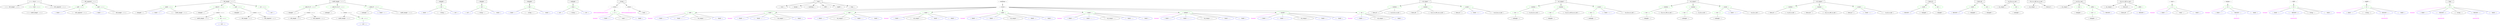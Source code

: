 digraph gra_macrostate {
node_1 [ label=<<table border='0'><tr><td><font point-size='8' color='#555555'>t_0_left_most</font></td><td>struct</td><td><font point-size='8' color='#555555'>t_0_right_most</font></td></tr></table>>, color="black", shape="box", penwidth=3, style="dotted" ];
node_2 [ label=<<table border='0'><tr><td><font point-size='8' color='#555555'>t_0_left_most</font></td><td>left_dangle</td><td><font point-size='8' color='#555555'>t_0_right_most</font></td></tr></table>>, color="black" ];
node_1 -> node_2;
node_3 [ label=<<table border='0'><tr><td><font point-size='8' color='#555555'>t_0_left_most</font></td><td>trafo</td><td><font point-size='8' color='#555555'>t_0_right_most</font></td></tr></table>>, color="green" ];
node_4 [ label=<<table border='0'><tr><td><font point-size='8' color='#555555'>t_0_left_most</font></td><td>noleft_dangle</td><td><font point-size='8' color='#555555'>t_0_right_most</font></td></tr></table>>, color="black" ];
node_3 -> node_4 [ arrowhead=none ];
node_1 -> node_3;
node_5 [ label=<<table border='0'><tr><td><font point-size='8' color='#555555'>t_0_left_most</font></td><td>left_unpaired</td><td><font point-size='8' color='#555555'>t_0_right_most</font></td></tr></table>>, color="black" ];
node_1 -> node_5;
node_6 [ label=<<table border='0'><tr><td><font point-size='8' color='#555555'>t_0_i</font></td><td>left_unpaired</td><td><font point-size='8' color='#555555'>t_0_right_most</font></td></tr></table>>, color="black", shape="box" ];
node_7 [ label=<<table border='0'><tr><td><font point-size='8' color='#555555'>t_0_i</font></td><td>sadd</td><td><font point-size='8' color='#555555'>t_0_right_most</font></td></tr></table>>, color="green" ];
node_8 [ label=<<table border='0'><tr><td><font point-size='8' color='#555555'>t_0_i</font></td><td>BASE</td><td><font point-size='8' color='#555555'>(t_0_i + 1)</font></td></tr></table>>, color="blue" ];
node_7 -> node_8 [ arrowhead=none ];
node_9 [ label=<<table border='0'><tr><td><font point-size='8' color='#555555'>(t_0_i + 1)</font></td><td>left_unpaired</td><td><font point-size='8' color='#555555'>t_0_right_most</font></td></tr></table>>, color="black" ];
node_7 -> node_9 [ arrowhead=none ];
node_6 -> node_7;
node_10 [ label=<<table border='0'><tr><td><font point-size='8' color='#555555'>t_0_i</font></td><td>sadd</td><td><font point-size='8' color='#555555'>t_0_right_most</font></td></tr></table>>, color="green" ];
node_11 [ label=<<table border='0'><tr><td><font point-size='8' color='#555555'>t_0_i</font></td><td>BASE</td><td><font point-size='8' color='#555555'>(t_0_i + 1)</font></td></tr></table>>, color="blue" ];
node_10 -> node_11 [ arrowhead=none ];
node_12 [ label=<<table border='0'><tr><td><font point-size='8' color='#555555'>(t_0_i + 1)</font></td><td>left_dangle</td><td><font point-size='8' color='#555555'>t_0_right_most</font></td></tr></table>>, color="black" ];
node_10 -> node_12 [ arrowhead=none ];
node_6 -> node_10;
node_13 [ label=<<table border='0'><tr><td><font point-size='8' color='#555555'>t_0_i</font></td><td>left_dangle</td><td><font point-size='8' color='#555555'>t_0_right_most</font></td></tr></table>>, color="black", shape="box" ];
node_14 [ label=<<table border='0'><tr><td><font point-size='8' color='#555555'>t_0_i</font></td><td>ambd</td><td><font point-size='8' color='#555555'>t_0_right_most</font></td></tr></table>>, color="green" ];
node_15 [ label=<<table border='0'><tr><td><font point-size='8' color='#555555'>t_0_i</font></td><td>edanglel</td><td><font point-size='8' color='#555555'>t_0_k_0</font></td></tr></table>>, color="black" ];
node_14 -> node_15 [ arrowhead=none ];
node_16 [ label=<<table border='0'><tr><td><font point-size='8' color='#555555'>t_0_k_0</font></td><td>BASE</td><td><font point-size='8' color='#555555'>(t_0_k_0 + 1)</font></td></tr></table>>, color="blue" ];
node_14 -> node_16 [ arrowhead=none ];
node_17 [ label=<<table border='0'><tr><td><font point-size='8' color='#555555'>(t_0_k_0 + 1)</font></td><td>noleft_dangle</td><td><font point-size='8' color='#555555'>t_0_right_most</font></td></tr></table>>, color="black" ];
node_14 -> node_17 [ arrowhead=none ];
node_13 -> node_14;
node_18 [ label=<<table border='0'><tr><td><font point-size='8' color='#555555'>t_0_i</font></td><td>cadd_Pr</td><td><font point-size='8' color='#555555'>t_0_right_most</font></td></tr></table>>, color="green" ];
node_19 [ label=<<table border='0'><tr><td><font point-size='8' color='#555555'>t_0_i</font></td><td>edanglel</td><td><font point-size='8' color='#555555'>t_0_k_1</font></td></tr></table>>, color="black" ];
node_18 -> node_19 [ arrowhead=none ];
node_20 [ label=<<table border='0'><tr><td><font point-size='8' color='#555555'>t_0_k_1</font></td><td>a block</td><td><font point-size='8' color='#555555'>t_0_right_most</font></td></tr></table>>, color="gray" ];
node_21 [ label=<<table border='0'><tr><td><font point-size='8' color='#555555'>t_0_k_1</font></td><td>noleft_dangle</td><td><font point-size='8' color='#555555'>t_0_right_most</font></td></tr></table>>, color="black" ];
node_20 -> node_21 [ ];
node_22 [ label=<<table border='0'><tr><td><font point-size='8' color='#555555'>t_0_k_1</font></td><td>nil</td><td><font point-size='8' color='#555555'>t_0_right_most</font></td></tr></table>>, color="green" ];
node_23 [ label=<<table border='0'><tr><td><font point-size='8' color='#555555'>t_0_k_1</font></td><td>LOC</td><td><font point-size='8' color='#555555'>t_0_k_1</font></td></tr></table>>, color="blue" ];
node_22 -> node_23 [ arrowhead=none ];
node_20 -> node_22 [ ];
node_18 -> node_20 [ arrowhead=none ];
node_13 -> node_18;
node_24 [ label=<<table border='0'><tr><td><font point-size='8' color='#555555'>t_0_i</font></td><td>cadd</td><td><font point-size='8' color='#555555'>t_0_right_most</font></td></tr></table>>, color="green" ];
node_25 [ label=<<table border='0'><tr><td><font point-size='8' color='#555555'>t_0_i</font></td><td>edanglelr</td><td><font point-size='8' color='#555555'>t_0_k_2</font></td></tr></table>>, color="black" ];
node_24 -> node_25 [ arrowhead=none ];
node_26 [ label=<<table border='0'><tr><td><font point-size='8' color='#555555'>t_0_k_2</font></td><td>a block</td><td><font point-size='8' color='#555555'>t_0_right_most</font></td></tr></table>>, color="gray" ];
node_27 [ label=<<table border='0'><tr><td><font point-size='8' color='#555555'>t_0_k_2</font></td><td>left_dangle</td><td><font point-size='8' color='#555555'>t_0_right_most</font></td></tr></table>>, color="black" ];
node_26 -> node_27 [ ];
node_28 [ label=<<table border='0'><tr><td><font point-size='8' color='#555555'>t_0_k_2</font></td><td>left_unpaired</td><td><font point-size='8' color='#555555'>t_0_right_most</font></td></tr></table>>, color="black" ];
node_26 -> node_28 [ ];
node_24 -> node_26 [ arrowhead=none ];
node_13 -> node_24;
node_29 [ label=<<table border='0'><tr><td><font point-size='8' color='#555555'>t_0_i</font></td><td>nil</td><td><font point-size='8' color='#555555'>t_0_right_most</font></td></tr></table>>, color="green" ];
node_30 [ label=<<table border='0'><tr><td><font point-size='8' color='#555555'>t_0_i</font></td><td>LOC</td><td><font point-size='8' color='#555555'>t_0_i</font></td></tr></table>>, color="blue" ];
node_29 -> node_30 [ arrowhead=none ];
node_13 -> node_29;
node_31 [ label=<<table border='0'><tr><td><font point-size='8' color='#555555'>t_0_i</font></td><td>noleft_dangle</td><td><font point-size='8' color='#555555'>t_0_right_most</font></td></tr></table>>, color="black", shape="box" ];
node_32 [ label=<<table border='0'><tr><td><font point-size='8' color='#555555'>t_0_i</font></td><td>cadd_Pr_Pr</td><td><font point-size='8' color='#555555'>t_0_right_most</font></td></tr></table>>, color="green" ];
node_33 [ label=<<table border='0'><tr><td><font point-size='8' color='#555555'>t_0_i</font></td><td>edangler</td><td><font point-size='8' color='#555555'>t_0_k_0</font></td></tr></table>>, color="black" ];
node_32 -> node_33 [ arrowhead=none ];
node_34 [ label=<<table border='0'><tr><td><font point-size='8' color='#555555'>t_0_k_0</font></td><td>a block</td><td><font point-size='8' color='#555555'>t_0_right_most</font></td></tr></table>>, color="gray" ];
node_35 [ label=<<table border='0'><tr><td><font point-size='8' color='#555555'>t_0_k_0</font></td><td>left_dangle</td><td><font point-size='8' color='#555555'>t_0_right_most</font></td></tr></table>>, color="black" ];
node_34 -> node_35 [ ];
node_36 [ label=<<table border='0'><tr><td><font point-size='8' color='#555555'>t_0_k_0</font></td><td>left_unpaired</td><td><font point-size='8' color='#555555'>t_0_right_most</font></td></tr></table>>, color="black" ];
node_34 -> node_36 [ ];
node_32 -> node_34 [ arrowhead=none ];
node_31 -> node_32;
node_37 [ label=<<table border='0'><tr><td><font point-size='8' color='#555555'>t_0_i</font></td><td>cadd_Pr_Pr_Pr</td><td><font point-size='8' color='#555555'>t_0_right_most</font></td></tr></table>>, color="green" ];
node_38 [ label=<<table border='0'><tr><td><font point-size='8' color='#555555'>t_0_i</font></td><td>nodangle</td><td><font point-size='8' color='#555555'>t_0_k_1</font></td></tr></table>>, color="black" ];
node_37 -> node_38 [ arrowhead=none ];
node_39 [ label=<<table border='0'><tr><td><font point-size='8' color='#555555'>t_0_k_1</font></td><td>a block</td><td><font point-size='8' color='#555555'>t_0_right_most</font></td></tr></table>>, color="gray" ];
node_40 [ label=<<table border='0'><tr><td><font point-size='8' color='#555555'>t_0_k_1</font></td><td>noleft_dangle</td><td><font point-size='8' color='#555555'>t_0_right_most</font></td></tr></table>>, color="black" ];
node_39 -> node_40 [ ];
node_41 [ label=<<table border='0'><tr><td><font point-size='8' color='#555555'>t_0_k_1</font></td><td>nil</td><td><font point-size='8' color='#555555'>t_0_right_most</font></td></tr></table>>, color="green" ];
node_42 [ label=<<table border='0'><tr><td><font point-size='8' color='#555555'>t_0_k_1</font></td><td>LOC</td><td><font point-size='8' color='#555555'>t_0_k_1</font></td></tr></table>>, color="blue" ];
node_41 -> node_42 [ arrowhead=none ];
node_39 -> node_41 [ ];
node_37 -> node_39 [ arrowhead=none ];
node_31 -> node_37;
node_43 [ label=<<table border='0'><tr><td><font point-size='8' color='#555555'>t_0_i</font></td><td>ambd_Pr</td><td><font point-size='8' color='#555555'>t_0_right_most</font></td></tr></table>>, color="green" ];
node_44 [ label=<<table border='0'><tr><td><font point-size='8' color='#555555'>t_0_i</font></td><td>nodangle</td><td><font point-size='8' color='#555555'>t_0_k_2</font></td></tr></table>>, color="black" ];
node_43 -> node_44 [ arrowhead=none ];
node_45 [ label=<<table border='0'><tr><td><font point-size='8' color='#555555'>t_0_k_2</font></td><td>BASE</td><td><font point-size='8' color='#555555'>(t_0_k_2 + 1)</font></td></tr></table>>, color="blue" ];
node_43 -> node_45 [ arrowhead=none ];
node_46 [ label=<<table border='0'><tr><td><font point-size='8' color='#555555'>(t_0_k_2 + 1)</font></td><td>noleft_dangle</td><td><font point-size='8' color='#555555'>t_0_right_most</font></td></tr></table>>, color="black" ];
node_43 -> node_46 [ arrowhead=none ];
node_31 -> node_43;
node_47 [ label=<<table border='0'><tr><td><font point-size='8' color='#555555'>t_0_i</font></td><td>edanglel</td><td><font point-size='8' color='#555555'>t_0_j</font></td></tr></table>>, color="black", shape="box" ];
node_48 [ label=<<table border='0'><tr><td><font point-size='8' color='#555555'>t_0_i</font></td><td>edl</td><td><font point-size='8' color='#555555'>t_0_j</font></td></tr></table>>, color="green" ];
node_49 [ label=<<table border='0'><tr><td><font point-size='8' color='#555555'>t_0_i</font></td><td>BASE</td><td><font point-size='8' color='#555555'>(t_0_i + 1)</font></td></tr></table>>, color="blue" ];
node_48 -> node_49 [ arrowhead=none ];
node_50 [ label=<<table border='0'><tr><td><font point-size='8' color='#555555'>(t_0_i + 1)</font></td><td>strong</td><td><font point-size='8' color='#555555'>t_0_j</font></td></tr></table>>, color="black" ];
node_48 -> node_50 [ arrowhead=none ];
node_51 [ label=<<table border='0'><tr><td><font point-size='8' color='#555555'>t_0_j</font></td><td>LOC</td><td><font point-size='8' color='#555555'>t_0_j</font></td></tr></table>>, color="blue" ];
node_48 -> node_51 [ arrowhead=none ];
node_47 -> node_48;
node_52 [ label=<<table border='0'><tr><td><font point-size='8' color='#555555'>t_0_i</font></td><td>edangler</td><td><font point-size='8' color='#555555'>t_0_j</font></td></tr></table>>, color="black", shape="box" ];
node_53 [ label=<<table border='0'><tr><td><font point-size='8' color='#555555'>t_0_i</font></td><td>edr</td><td><font point-size='8' color='#555555'>t_0_j</font></td></tr></table>>, color="green" ];
node_54 [ label=<<table border='0'><tr><td><font point-size='8' color='#555555'>t_0_i</font></td><td>LOC</td><td><font point-size='8' color='#555555'>t_0_i</font></td></tr></table>>, color="blue" ];
node_53 -> node_54 [ arrowhead=none ];
node_55 [ label=<<table border='0'><tr><td><font point-size='8' color='#555555'>t_0_i</font></td><td>strong</td><td><font point-size='8' color='#555555'>(t_0_j - 1)</font></td></tr></table>>, color="black" ];
node_53 -> node_55 [ arrowhead=none ];
node_56 [ label=<<table border='0'><tr><td><font point-size='8' color='#555555'>(t_0_j - 1)</font></td><td>BASE</td><td><font point-size='8' color='#555555'>t_0_j</font></td></tr></table>>, color="blue" ];
node_53 -> node_56 [ arrowhead=none ];
node_52 -> node_53;
node_57 [ label=<<table border='0'><tr><td><font point-size='8' color='#555555'>t_0_i</font></td><td>edanglelr</td><td><font point-size='8' color='#555555'>t_0_j</font></td></tr></table>>, color="black", shape="box" ];
node_58 [ label=<<table border='0'><tr><td><font point-size='8' color='#555555'>t_0_i</font></td><td>edlr</td><td><font point-size='8' color='#555555'>t_0_j</font></td></tr></table>>, color="green" ];
node_59 [ label=<<table border='0'><tr><td><font point-size='8' color='#555555'>t_0_i</font></td><td>BASE</td><td><font point-size='8' color='#555555'>(t_0_i + 1)</font></td></tr></table>>, color="blue" ];
node_58 -> node_59 [ arrowhead=none ];
node_60 [ label=<<table border='0'><tr><td><font point-size='8' color='#555555'>(t_0_i + 1)</font></td><td>strong</td><td><font point-size='8' color='#555555'>(t_0_j - 1)</font></td></tr></table>>, color="black" ];
node_58 -> node_60 [ arrowhead=none ];
node_61 [ label=<<table border='0'><tr><td><font point-size='8' color='#555555'>(t_0_j - 1)</font></td><td>BASE</td><td><font point-size='8' color='#555555'>t_0_j</font></td></tr></table>>, color="blue" ];
node_58 -> node_61 [ arrowhead=none ];
node_57 -> node_58;
node_62 [ label=<<table border='0'><tr><td><font point-size='8' color='#555555'>t_0_i</font></td><td>nodangle</td><td><font point-size='8' color='#555555'>t_0_j</font></td></tr></table>>, color="black", shape="box" ];
node_63 [ label=<<table border='0'><tr><td><font point-size='8' color='#555555'>t_0_i</font></td><td>drem</td><td><font point-size='8' color='#555555'>t_0_j</font></td></tr></table>>, color="green" ];
node_64 [ label=<<table border='0'><tr><td><font point-size='8' color='#555555'>t_0_i</font></td><td>LOC</td><td><font point-size='8' color='#555555'>t_0_i</font></td></tr></table>>, color="blue" ];
node_63 -> node_64 [ arrowhead=none ];
node_65 [ label=<<table border='0'><tr><td><font point-size='8' color='#555555'>t_0_i</font></td><td>strong</td><td><font point-size='8' color='#555555'>t_0_j</font></td></tr></table>>, color="black" ];
node_63 -> node_65 [ arrowhead=none ];
node_66 [ label=<<table border='0'><tr><td><font point-size='8' color='#555555'>t_0_j</font></td><td>LOC</td><td><font point-size='8' color='#555555'>t_0_j</font></td></tr></table>>, color="blue" ];
node_63 -> node_66 [ arrowhead=none ];
node_62 -> node_63;
node_67 [ label=<<table border='0'><tr><td><font point-size='8' color='#555555'>t_0_i</font></td><td>strong</td><td><font point-size='8' color='#555555'>t_0_j</font></td></tr></table>>, color="black", shape="box" ];
node_68 [ label=<<table border='0'><tr><td><font point-size='8' color='#555555'>t_0_i</font></td><td>a block</td><td><font point-size='8' color='#555555'>t_0_j</font></td></tr></table>>, color="gray" ];
node_69 [ label="allowLonelyBasepairs(false)" , fontcolor="magenta" , shape=none ];
node_68 -> node_69 [ arrowhead=none, color="magenta" ];
node_70 [ label=<<table border='0'><tr><td><font point-size='8' color='#555555'>t_0_i</font></td><td>sr</td><td><font point-size='8' color='#555555'>t_0_j</font></td></tr></table>>, color="green" ];
node_71 [ label="basepair" , fontcolor="magenta" , shape=none ];
node_70 -> node_71 [ arrowhead=none, color="magenta" ];
node_72 [ label=<<table border='0'><tr><td><font point-size='8' color='#555555'>t_0_i</font></td><td>BASE</td><td><font point-size='8' color='#555555'>(t_0_i + 1)</font></td></tr></table>>, color="blue" ];
node_70 -> node_72 [ arrowhead=none ];
node_73 [ label=<<table border='0'><tr><td><font point-size='8' color='#555555'>(t_0_i + 1)</font></td><td>weak</td><td><font point-size='8' color='#555555'>(t_0_j - 1)</font></td></tr></table>>, color="black" ];
node_70 -> node_73 [ arrowhead=none ];
node_74 [ label=<<table border='0'><tr><td><font point-size='8' color='#555555'>(t_0_j - 1)</font></td><td>BASE</td><td><font point-size='8' color='#555555'>t_0_j</font></td></tr></table>>, color="blue" ];
node_70 -> node_74 [ arrowhead=none ];
node_68 -> node_70 [ ];
node_67 -> node_68;
node_75 [ label=<<table border='0'><tr><td><font point-size='8' color='#555555'>t_0_i</font></td><td>a block</td><td><font point-size='8' color='#555555'>t_0_j</font></td></tr></table>>, color="gray" ];
node_76 [ label="allowLonelyBasepairs(true)" , fontcolor="magenta" , shape=none ];
node_75 -> node_76 [ arrowhead=none, color="magenta" ];
node_77 [ label=<<table border='0'><tr><td><font point-size='8' color='#555555'>t_0_i</font></td><td>weak</td><td><font point-size='8' color='#555555'>t_0_j</font></td></tr></table>>, color="black" ];
node_75 -> node_77 [ ];
node_67 -> node_75;
node_78 [ label=<<table border='0'><tr><td><font point-size='8' color='#555555'>t_0_i</font></td><td>weak</td><td><font point-size='8' color='#555555'>t_0_j</font></td></tr></table>>, color="black", shape="box" ];
node_79 [ label=<<table border='0'><tr><td><font point-size='8' color='#555555'>t_0_i</font></td><td>stack</td><td><font point-size='8' color='#555555'>t_0_j</font></td></tr></table>>, color="black" ];
node_78 -> node_79;
node_80 [ label=<<table border='0'><tr><td><font point-size='8' color='#555555'>t_0_i</font></td><td>hairpin</td><td><font point-size='8' color='#555555'>t_0_j</font></td></tr></table>>, color="black" ];
node_78 -> node_80;
node_81 [ label=<<table border='0'><tr><td><font point-size='8' color='#555555'>t_0_i</font></td><td>multiloop</td><td><font point-size='8' color='#555555'>t_0_j</font></td></tr></table>>, color="black" ];
node_78 -> node_81;
node_82 [ label=<<table border='0'><tr><td><font point-size='8' color='#555555'>t_0_i</font></td><td>leftB</td><td><font point-size='8' color='#555555'>t_0_j</font></td></tr></table>>, color="black" ];
node_78 -> node_82;
node_83 [ label=<<table border='0'><tr><td><font point-size='8' color='#555555'>t_0_i</font></td><td>rightB</td><td><font point-size='8' color='#555555'>t_0_j</font></td></tr></table>>, color="black" ];
node_78 -> node_83;
node_84 [ label=<<table border='0'><tr><td><font point-size='8' color='#555555'>t_0_i</font></td><td>iloop</td><td><font point-size='8' color='#555555'>t_0_j</font></td></tr></table>>, color="black" ];
node_78 -> node_84;
node_85 [ label=<<table border='0'><tr><td><font point-size='8' color='#555555'>t_0_i</font></td><td>multiloop</td><td><font point-size='8' color='#555555'>t_0_j</font></td></tr></table>>, color="black", shape="box", style="dotted" ];
node_86 [ label=<<table border='0'><tr><td><font point-size='8' color='#555555'>t_0_i</font></td><td>a block</td><td><font point-size='8' color='#555555'>t_0_j</font></td></tr></table>>, color="gray" ];
node_87 [ label=<<table border='0'><tr><td><font point-size='8' color='#555555'>t_0_i</font></td><td>mldl</td><td><font point-size='8' color='#555555'>t_0_j</font></td></tr></table>>, color="green" ];
node_88 [ label="basepair" , fontcolor="magenta" , shape=none ];
node_87 -> node_88 [ arrowhead=none, color="magenta" ];
node_89 [ label=<<table border='0'><tr><td><font point-size='8' color='#555555'>t_0_i</font></td><td>BASE</td><td><font point-size='8' color='#555555'>(t_0_i + 1)</font></td></tr></table>>, color="blue" ];
node_87 -> node_89 [ arrowhead=none ];
node_90 [ label=<<table border='0'><tr><td><font point-size='8' color='#555555'>(t_0_i + 1)</font></td><td>BASE</td><td><font point-size='8' color='#555555'>((t_0_i + 1) + 1)</font></td></tr></table>>, color="blue" ];
node_87 -> node_90 [ arrowhead=none ];
node_91 [ label=<<table border='0'><tr><td><font point-size='8' color='#555555'>(t_0_i + 2)</font></td><td>ml_comps1</td><td><font point-size='8' color='#555555'>(t_0_j - 1)</font></td></tr></table>>, color="black" ];
node_87 -> node_91 [ arrowhead=none ];
node_92 [ label=<<table border='0'><tr><td><font point-size='8' color='#555555'>(t_0_j - 1)</font></td><td>BASE</td><td><font point-size='8' color='#555555'>t_0_j</font></td></tr></table>>, color="blue" ];
node_87 -> node_92 [ arrowhead=none ];
node_86 -> node_87 [ ];
node_93 [ label=<<table border='0'><tr><td><font point-size='8' color='#555555'>t_0_i</font></td><td>mladl</td><td><font point-size='8' color='#555555'>t_0_j</font></td></tr></table>>, color="green" ];
node_94 [ label="basepair" , fontcolor="magenta" , shape=none ];
node_93 -> node_94 [ arrowhead=none, color="magenta" ];
node_95 [ label=<<table border='0'><tr><td><font point-size='8' color='#555555'>t_0_i</font></td><td>BASE</td><td><font point-size='8' color='#555555'>(t_0_i + 1)</font></td></tr></table>>, color="blue" ];
node_93 -> node_95 [ arrowhead=none ];
node_96 [ label=<<table border='0'><tr><td><font point-size='8' color='#555555'>(t_0_i + 1)</font></td><td>BASE</td><td><font point-size='8' color='#555555'>((t_0_i + 1) + 1)</font></td></tr></table>>, color="blue" ];
node_93 -> node_96 [ arrowhead=none ];
node_97 [ label=<<table border='0'><tr><td><font point-size='8' color='#555555'>(t_0_i + 2)</font></td><td>ml_comps2</td><td><font point-size='8' color='#555555'>(t_0_j - 1)</font></td></tr></table>>, color="black" ];
node_93 -> node_97 [ arrowhead=none ];
node_98 [ label=<<table border='0'><tr><td><font point-size='8' color='#555555'>(t_0_j - 1)</font></td><td>BASE</td><td><font point-size='8' color='#555555'>t_0_j</font></td></tr></table>>, color="blue" ];
node_93 -> node_98 [ arrowhead=none ];
node_86 -> node_93 [ ];
node_99 [ label=<<table border='0'><tr><td><font point-size='8' color='#555555'>t_0_i</font></td><td>mldr</td><td><font point-size='8' color='#555555'>t_0_j</font></td></tr></table>>, color="green" ];
node_100 [ label="basepair" , fontcolor="magenta" , shape=none ];
node_99 -> node_100 [ arrowhead=none, color="magenta" ];
node_101 [ label=<<table border='0'><tr><td><font point-size='8' color='#555555'>t_0_i</font></td><td>BASE</td><td><font point-size='8' color='#555555'>(t_0_i + 1)</font></td></tr></table>>, color="blue" ];
node_99 -> node_101 [ arrowhead=none ];
node_102 [ label=<<table border='0'><tr><td><font point-size='8' color='#555555'>(t_0_i + 1)</font></td><td>ml_comps3</td><td><font point-size='8' color='#555555'>(t_0_j - 2)</font></td></tr></table>>, color="black" ];
node_99 -> node_102 [ arrowhead=none ];
node_103 [ label=<<table border='0'><tr><td><font point-size='8' color='#555555'>(t_0_j - 2)</font></td><td>BASE</td><td><font point-size='8' color='#555555'>(t_0_j - 1)</font></td></tr></table>>, color="blue" ];
node_99 -> node_103 [ arrowhead=none ];
node_104 [ label=<<table border='0'><tr><td><font point-size='8' color='#555555'>(t_0_j - 1)</font></td><td>BASE</td><td><font point-size='8' color='#555555'>t_0_j</font></td></tr></table>>, color="blue" ];
node_99 -> node_104 [ arrowhead=none ];
node_86 -> node_99 [ ];
node_105 [ label=<<table border='0'><tr><td><font point-size='8' color='#555555'>t_0_i</font></td><td>mladr</td><td><font point-size='8' color='#555555'>t_0_j</font></td></tr></table>>, color="green" ];
node_106 [ label="basepair" , fontcolor="magenta" , shape=none ];
node_105 -> node_106 [ arrowhead=none, color="magenta" ];
node_107 [ label=<<table border='0'><tr><td><font point-size='8' color='#555555'>t_0_i</font></td><td>BASE</td><td><font point-size='8' color='#555555'>(t_0_i + 1)</font></td></tr></table>>, color="blue" ];
node_105 -> node_107 [ arrowhead=none ];
node_108 [ label=<<table border='0'><tr><td><font point-size='8' color='#555555'>(t_0_i + 1)</font></td><td>ml_comps2</td><td><font point-size='8' color='#555555'>(t_0_j - 2)</font></td></tr></table>>, color="black" ];
node_105 -> node_108 [ arrowhead=none ];
node_109 [ label=<<table border='0'><tr><td><font point-size='8' color='#555555'>(t_0_j - 2)</font></td><td>BASE</td><td><font point-size='8' color='#555555'>(t_0_j - 1)</font></td></tr></table>>, color="blue" ];
node_105 -> node_109 [ arrowhead=none ];
node_110 [ label=<<table border='0'><tr><td><font point-size='8' color='#555555'>(t_0_j - 1)</font></td><td>BASE</td><td><font point-size='8' color='#555555'>t_0_j</font></td></tr></table>>, color="blue" ];
node_105 -> node_110 [ arrowhead=none ];
node_86 -> node_105 [ ];
node_111 [ label=<<table border='0'><tr><td><font point-size='8' color='#555555'>t_0_i</font></td><td>mldlr</td><td><font point-size='8' color='#555555'>t_0_j</font></td></tr></table>>, color="green" ];
node_112 [ label="basepair" , fontcolor="magenta" , shape=none ];
node_111 -> node_112 [ arrowhead=none, color="magenta" ];
node_113 [ label=<<table border='0'><tr><td><font point-size='8' color='#555555'>t_0_i</font></td><td>BASE</td><td><font point-size='8' color='#555555'>(t_0_i + 1)</font></td></tr></table>>, color="blue" ];
node_111 -> node_113 [ arrowhead=none ];
node_114 [ label=<<table border='0'><tr><td><font point-size='8' color='#555555'>(t_0_i + 1)</font></td><td>BASE</td><td><font point-size='8' color='#555555'>((t_0_i + 1) + 1)</font></td></tr></table>>, color="blue" ];
node_111 -> node_114 [ arrowhead=none ];
node_115 [ label=<<table border='0'><tr><td><font point-size='8' color='#555555'>(t_0_i + 2)</font></td><td>ml_comps4</td><td><font point-size='8' color='#555555'>(t_0_j - 2)</font></td></tr></table>>, color="black" ];
node_111 -> node_115 [ arrowhead=none ];
node_116 [ label=<<table border='0'><tr><td><font point-size='8' color='#555555'>(t_0_j - 2)</font></td><td>BASE</td><td><font point-size='8' color='#555555'>(t_0_j - 1)</font></td></tr></table>>, color="blue" ];
node_111 -> node_116 [ arrowhead=none ];
node_117 [ label=<<table border='0'><tr><td><font point-size='8' color='#555555'>(t_0_j - 1)</font></td><td>BASE</td><td><font point-size='8' color='#555555'>t_0_j</font></td></tr></table>>, color="blue" ];
node_111 -> node_117 [ arrowhead=none ];
node_86 -> node_111 [ ];
node_118 [ label=<<table border='0'><tr><td><font point-size='8' color='#555555'>t_0_i</font></td><td>mladlr</td><td><font point-size='8' color='#555555'>t_0_j</font></td></tr></table>>, color="green" ];
node_119 [ label="basepair" , fontcolor="magenta" , shape=none ];
node_118 -> node_119 [ arrowhead=none, color="magenta" ];
node_120 [ label=<<table border='0'><tr><td><font point-size='8' color='#555555'>t_0_i</font></td><td>BASE</td><td><font point-size='8' color='#555555'>(t_0_i + 1)</font></td></tr></table>>, color="blue" ];
node_118 -> node_120 [ arrowhead=none ];
node_121 [ label=<<table border='0'><tr><td><font point-size='8' color='#555555'>(t_0_i + 1)</font></td><td>BASE</td><td><font point-size='8' color='#555555'>((t_0_i + 1) + 1)</font></td></tr></table>>, color="blue" ];
node_118 -> node_121 [ arrowhead=none ];
node_122 [ label=<<table border='0'><tr><td><font point-size='8' color='#555555'>(t_0_i + 2)</font></td><td>ml_comps2</td><td><font point-size='8' color='#555555'>(t_0_j - 2)</font></td></tr></table>>, color="black" ];
node_118 -> node_122 [ arrowhead=none ];
node_123 [ label=<<table border='0'><tr><td><font point-size='8' color='#555555'>(t_0_j - 2)</font></td><td>BASE</td><td><font point-size='8' color='#555555'>(t_0_j - 1)</font></td></tr></table>>, color="blue" ];
node_118 -> node_123 [ arrowhead=none ];
node_124 [ label=<<table border='0'><tr><td><font point-size='8' color='#555555'>(t_0_j - 1)</font></td><td>BASE</td><td><font point-size='8' color='#555555'>t_0_j</font></td></tr></table>>, color="blue" ];
node_118 -> node_124 [ arrowhead=none ];
node_86 -> node_118 [ ];
node_125 [ label=<<table border='0'><tr><td><font point-size='8' color='#555555'>t_0_i</font></td><td>mldladr</td><td><font point-size='8' color='#555555'>t_0_j</font></td></tr></table>>, color="green" ];
node_126 [ label="basepair" , fontcolor="magenta" , shape=none ];
node_125 -> node_126 [ arrowhead=none, color="magenta" ];
node_127 [ label=<<table border='0'><tr><td><font point-size='8' color='#555555'>t_0_i</font></td><td>BASE</td><td><font point-size='8' color='#555555'>(t_0_i + 1)</font></td></tr></table>>, color="blue" ];
node_125 -> node_127 [ arrowhead=none ];
node_128 [ label=<<table border='0'><tr><td><font point-size='8' color='#555555'>(t_0_i + 1)</font></td><td>BASE</td><td><font point-size='8' color='#555555'>((t_0_i + 1) + 1)</font></td></tr></table>>, color="blue" ];
node_125 -> node_128 [ arrowhead=none ];
node_129 [ label=<<table border='0'><tr><td><font point-size='8' color='#555555'>(t_0_i + 2)</font></td><td>ml_comps1</td><td><font point-size='8' color='#555555'>(t_0_j - 2)</font></td></tr></table>>, color="black" ];
node_125 -> node_129 [ arrowhead=none ];
node_130 [ label=<<table border='0'><tr><td><font point-size='8' color='#555555'>(t_0_j - 2)</font></td><td>BASE</td><td><font point-size='8' color='#555555'>(t_0_j - 1)</font></td></tr></table>>, color="blue" ];
node_125 -> node_130 [ arrowhead=none ];
node_131 [ label=<<table border='0'><tr><td><font point-size='8' color='#555555'>(t_0_j - 1)</font></td><td>BASE</td><td><font point-size='8' color='#555555'>t_0_j</font></td></tr></table>>, color="blue" ];
node_125 -> node_131 [ arrowhead=none ];
node_86 -> node_125 [ ];
node_132 [ label=<<table border='0'><tr><td><font point-size='8' color='#555555'>t_0_i</font></td><td>mladldr</td><td><font point-size='8' color='#555555'>t_0_j</font></td></tr></table>>, color="green" ];
node_133 [ label="basepair" , fontcolor="magenta" , shape=none ];
node_132 -> node_133 [ arrowhead=none, color="magenta" ];
node_134 [ label=<<table border='0'><tr><td><font point-size='8' color='#555555'>t_0_i</font></td><td>BASE</td><td><font point-size='8' color='#555555'>(t_0_i + 1)</font></td></tr></table>>, color="blue" ];
node_132 -> node_134 [ arrowhead=none ];
node_135 [ label=<<table border='0'><tr><td><font point-size='8' color='#555555'>(t_0_i + 1)</font></td><td>BASE</td><td><font point-size='8' color='#555555'>((t_0_i + 1) + 1)</font></td></tr></table>>, color="blue" ];
node_132 -> node_135 [ arrowhead=none ];
node_136 [ label=<<table border='0'><tr><td><font point-size='8' color='#555555'>(t_0_i + 2)</font></td><td>ml_comps3</td><td><font point-size='8' color='#555555'>(t_0_j - 2)</font></td></tr></table>>, color="black" ];
node_132 -> node_136 [ arrowhead=none ];
node_137 [ label=<<table border='0'><tr><td><font point-size='8' color='#555555'>(t_0_j - 2)</font></td><td>BASE</td><td><font point-size='8' color='#555555'>(t_0_j - 1)</font></td></tr></table>>, color="blue" ];
node_132 -> node_137 [ arrowhead=none ];
node_138 [ label=<<table border='0'><tr><td><font point-size='8' color='#555555'>(t_0_j - 1)</font></td><td>BASE</td><td><font point-size='8' color='#555555'>t_0_j</font></td></tr></table>>, color="blue" ];
node_132 -> node_138 [ arrowhead=none ];
node_86 -> node_132 [ ];
node_139 [ label=<<table border='0'><tr><td><font point-size='8' color='#555555'>t_0_i</font></td><td>ml</td><td><font point-size='8' color='#555555'>t_0_j</font></td></tr></table>>, color="green" ];
node_140 [ label="basepair" , fontcolor="magenta" , shape=none ];
node_139 -> node_140 [ arrowhead=none, color="magenta" ];
node_141 [ label=<<table border='0'><tr><td><font point-size='8' color='#555555'>t_0_i</font></td><td>BASE</td><td><font point-size='8' color='#555555'>(t_0_i + 1)</font></td></tr></table>>, color="blue" ];
node_139 -> node_141 [ arrowhead=none ];
node_142 [ label=<<table border='0'><tr><td><font point-size='8' color='#555555'>(t_0_i + 1)</font></td><td>ml_comps2</td><td><font point-size='8' color='#555555'>(t_0_j - 1)</font></td></tr></table>>, color="black" ];
node_139 -> node_142 [ arrowhead=none ];
node_143 [ label=<<table border='0'><tr><td><font point-size='8' color='#555555'>(t_0_j - 1)</font></td><td>BASE</td><td><font point-size='8' color='#555555'>t_0_j</font></td></tr></table>>, color="blue" ];
node_139 -> node_143 [ arrowhead=none ];
node_86 -> node_139 [ ];
node_85 -> node_86;
node_144 [ label=<<table border='0'><tr><td><font point-size='8' color='#555555'>t_0_i</font></td><td>ml_comps1</td><td><font point-size='8' color='#555555'>t_0_j</font></td></tr></table>>, color="black", shape="box" ];
node_145 [ label=<<table border='0'><tr><td><font point-size='8' color='#555555'>t_0_i</font></td><td>combine</td><td><font point-size='8' color='#555555'>t_0_j</font></td></tr></table>>, color="green" ];
node_146 [ label=<<table border='0'><tr><td><font point-size='8' color='#555555'>t_0_i</font></td><td>block_dl</td><td><font point-size='8' color='#555555'>t_0_k_0</font></td></tr></table>>, color="black" ];
node_145 -> node_146 [ arrowhead=none ];
node_147 [ label=<<table border='0'><tr><td><font point-size='8' color='#555555'>t_0_k_0</font></td><td>no_dl_no_ss_end</td><td><font point-size='8' color='#555555'>t_0_j</font></td></tr></table>>, color="black" ];
node_145 -> node_147 [ arrowhead=none ];
node_144 -> node_145;
node_148 [ label=<<table border='0'><tr><td><font point-size='8' color='#555555'>t_0_i</font></td><td>combine</td><td><font point-size='8' color='#555555'>t_0_j</font></td></tr></table>>, color="green" ];
node_149 [ label=<<table border='0'><tr><td><font point-size='8' color='#555555'>t_0_i</font></td><td>block_dlr</td><td><font point-size='8' color='#555555'>t_0_k_1</font></td></tr></table>>, color="black" ];
node_148 -> node_149 [ arrowhead=none ];
node_150 [ label=<<table border='0'><tr><td><font point-size='8' color='#555555'>t_0_k_1</font></td><td>dl_or_ss_left_no_ss_end</td><td><font point-size='8' color='#555555'>t_0_j</font></td></tr></table>>, color="black" ];
node_148 -> node_150 [ arrowhead=none ];
node_144 -> node_148;
node_151 [ label=<<table border='0'><tr><td><font point-size='8' color='#555555'>t_0_i</font></td><td>acomb</td><td><font point-size='8' color='#555555'>t_0_j</font></td></tr></table>>, color="green" ];
node_152 [ label=<<table border='0'><tr><td><font point-size='8' color='#555555'>t_0_i</font></td><td>block_dl</td><td><font point-size='8' color='#555555'>t_0_k_2</font></td></tr></table>>, color="black" ];
node_151 -> node_152 [ arrowhead=none ];
node_153 [ label=<<table border='0'><tr><td><font point-size='8' color='#555555'>t_0_k_2</font></td><td>BASE</td><td><font point-size='8' color='#555555'>(t_0_k_2 + 1)</font></td></tr></table>>, color="blue" ];
node_151 -> node_153 [ arrowhead=none ];
node_154 [ label=<<table border='0'><tr><td><font point-size='8' color='#555555'>(t_0_k_2 + 1)</font></td><td>no_dl_no_ss_end</td><td><font point-size='8' color='#555555'>t_0_j</font></td></tr></table>>, color="black" ];
node_151 -> node_154 [ arrowhead=none ];
node_144 -> node_151;
node_155 [ label=<<table border='0'><tr><td><font point-size='8' color='#555555'>t_0_i</font></td><td>ml_comps2</td><td><font point-size='8' color='#555555'>t_0_j</font></td></tr></table>>, color="black", shape="box" ];
node_156 [ label=<<table border='0'><tr><td><font point-size='8' color='#555555'>t_0_i</font></td><td>combine</td><td><font point-size='8' color='#555555'>t_0_j</font></td></tr></table>>, color="green" ];
node_157 [ label=<<table border='0'><tr><td><font point-size='8' color='#555555'>t_0_i</font></td><td>incl</td><td><font point-size='8' color='#555555'>t_0_k_0</font></td></tr></table>>, color="green" ];
node_158 [ label=<<table border='0'><tr><td><font point-size='8' color='#555555'>t_0_i</font></td><td>nodangle</td><td><font point-size='8' color='#555555'>t_0_k_0</font></td></tr></table>>, color="black" ];
node_157 -> node_158 [ arrowhead=none ];
node_156 -> node_157 [ arrowhead=none ];
node_159 [ label=<<table border='0'><tr><td><font point-size='8' color='#555555'>t_0_k_0</font></td><td>no_dl_no_ss_end</td><td><font point-size='8' color='#555555'>t_0_j</font></td></tr></table>>, color="black" ];
node_156 -> node_159 [ arrowhead=none ];
node_155 -> node_156;
node_160 [ label=<<table border='0'><tr><td><font point-size='8' color='#555555'>t_0_i</font></td><td>combine</td><td><font point-size='8' color='#555555'>t_0_j</font></td></tr></table>>, color="green" ];
node_161 [ label=<<table border='0'><tr><td><font point-size='8' color='#555555'>t_0_i</font></td><td>incl</td><td><font point-size='8' color='#555555'>t_0_k_1</font></td></tr></table>>, color="green" ];
node_162 [ label=<<table border='0'><tr><td><font point-size='8' color='#555555'>t_0_i</font></td><td>edangler</td><td><font point-size='8' color='#555555'>t_0_k_1</font></td></tr></table>>, color="black" ];
node_161 -> node_162 [ arrowhead=none ];
node_160 -> node_161 [ arrowhead=none ];
node_163 [ label=<<table border='0'><tr><td><font point-size='8' color='#555555'>t_0_k_1</font></td><td>dl_or_ss_left_no_ss_end</td><td><font point-size='8' color='#555555'>t_0_j</font></td></tr></table>>, color="black" ];
node_160 -> node_163 [ arrowhead=none ];
node_155 -> node_160;
node_164 [ label=<<table border='0'><tr><td><font point-size='8' color='#555555'>t_0_i</font></td><td>acomb</td><td><font point-size='8' color='#555555'>t_0_j</font></td></tr></table>>, color="green" ];
node_165 [ label=<<table border='0'><tr><td><font point-size='8' color='#555555'>t_0_i</font></td><td>incl</td><td><font point-size='8' color='#555555'>t_0_k_2</font></td></tr></table>>, color="green" ];
node_166 [ label=<<table border='0'><tr><td><font point-size='8' color='#555555'>t_0_i</font></td><td>nodangle</td><td><font point-size='8' color='#555555'>t_0_k_2</font></td></tr></table>>, color="black" ];
node_165 -> node_166 [ arrowhead=none ];
node_164 -> node_165 [ arrowhead=none ];
node_167 [ label=<<table border='0'><tr><td><font point-size='8' color='#555555'>t_0_k_2</font></td><td>BASE</td><td><font point-size='8' color='#555555'>(t_0_k_2 + 1)</font></td></tr></table>>, color="blue" ];
node_164 -> node_167 [ arrowhead=none ];
node_168 [ label=<<table border='0'><tr><td><font point-size='8' color='#555555'>(t_0_k_2 + 1)</font></td><td>no_dl_no_ss_end</td><td><font point-size='8' color='#555555'>t_0_j</font></td></tr></table>>, color="black" ];
node_164 -> node_168 [ arrowhead=none ];
node_155 -> node_164;
node_169 [ label=<<table border='0'><tr><td><font point-size='8' color='#555555'>t_0_i</font></td><td>ml_comps3</td><td><font point-size='8' color='#555555'>t_0_j</font></td></tr></table>>, color="black", shape="box" ];
node_170 [ label=<<table border='0'><tr><td><font point-size='8' color='#555555'>t_0_i</font></td><td>combine</td><td><font point-size='8' color='#555555'>t_0_j</font></td></tr></table>>, color="green" ];
node_171 [ label=<<table border='0'><tr><td><font point-size='8' color='#555555'>t_0_i</font></td><td>incl</td><td><font point-size='8' color='#555555'>t_0_k_0</font></td></tr></table>>, color="green" ];
node_172 [ label=<<table border='0'><tr><td><font point-size='8' color='#555555'>t_0_i</font></td><td>edangler</td><td><font point-size='8' color='#555555'>t_0_k_0</font></td></tr></table>>, color="black" ];
node_171 -> node_172 [ arrowhead=none ];
node_170 -> node_171 [ arrowhead=none ];
node_173 [ label=<<table border='0'><tr><td><font point-size='8' color='#555555'>t_0_k_0</font></td><td>dl_or_ss_left_ss_end</td><td><font point-size='8' color='#555555'>t_0_j</font></td></tr></table>>, color="black" ];
node_170 -> node_173 [ arrowhead=none ];
node_169 -> node_170;
node_174 [ label=<<table border='0'><tr><td><font point-size='8' color='#555555'>t_0_i</font></td><td>combine</td><td><font point-size='8' color='#555555'>t_0_j</font></td></tr></table>>, color="green" ];
node_175 [ label=<<table border='0'><tr><td><font point-size='8' color='#555555'>t_0_i</font></td><td>incl</td><td><font point-size='8' color='#555555'>t_0_k_1</font></td></tr></table>>, color="green" ];
node_176 [ label=<<table border='0'><tr><td><font point-size='8' color='#555555'>t_0_i</font></td><td>nodangle</td><td><font point-size='8' color='#555555'>t_0_k_1</font></td></tr></table>>, color="black" ];
node_175 -> node_176 [ arrowhead=none ];
node_174 -> node_175 [ arrowhead=none ];
node_177 [ label=<<table border='0'><tr><td><font point-size='8' color='#555555'>t_0_k_1</font></td><td>no_dl_ss_end</td><td><font point-size='8' color='#555555'>t_0_j</font></td></tr></table>>, color="black" ];
node_174 -> node_177 [ arrowhead=none ];
node_169 -> node_174;
node_178 [ label=<<table border='0'><tr><td><font point-size='8' color='#555555'>t_0_i</font></td><td>acomb</td><td><font point-size='8' color='#555555'>t_0_j</font></td></tr></table>>, color="green" ];
node_179 [ label=<<table border='0'><tr><td><font point-size='8' color='#555555'>t_0_i</font></td><td>incl</td><td><font point-size='8' color='#555555'>t_0_k_2</font></td></tr></table>>, color="green" ];
node_180 [ label=<<table border='0'><tr><td><font point-size='8' color='#555555'>t_0_i</font></td><td>nodangle</td><td><font point-size='8' color='#555555'>t_0_k_2</font></td></tr></table>>, color="black" ];
node_179 -> node_180 [ arrowhead=none ];
node_178 -> node_179 [ arrowhead=none ];
node_181 [ label=<<table border='0'><tr><td><font point-size='8' color='#555555'>t_0_k_2</font></td><td>BASE</td><td><font point-size='8' color='#555555'>(t_0_k_2 + 1)</font></td></tr></table>>, color="blue" ];
node_178 -> node_181 [ arrowhead=none ];
node_182 [ label=<<table border='0'><tr><td><font point-size='8' color='#555555'>(t_0_k_2 + 1)</font></td><td>no_dl_ss_end</td><td><font point-size='8' color='#555555'>t_0_j</font></td></tr></table>>, color="black" ];
node_178 -> node_182 [ arrowhead=none ];
node_169 -> node_178;
node_183 [ label=<<table border='0'><tr><td><font point-size='8' color='#555555'>t_0_i</font></td><td>ml_comps4</td><td><font point-size='8' color='#555555'>t_0_j</font></td></tr></table>>, color="black", shape="box" ];
node_184 [ label=<<table border='0'><tr><td><font point-size='8' color='#555555'>t_0_i</font></td><td>combine</td><td><font point-size='8' color='#555555'>t_0_j</font></td></tr></table>>, color="green" ];
node_185 [ label=<<table border='0'><tr><td><font point-size='8' color='#555555'>t_0_i</font></td><td>block_dl</td><td><font point-size='8' color='#555555'>t_0_k_0</font></td></tr></table>>, color="black" ];
node_184 -> node_185 [ arrowhead=none ];
node_186 [ label=<<table border='0'><tr><td><font point-size='8' color='#555555'>t_0_k_0</font></td><td>no_dl_ss_end</td><td><font point-size='8' color='#555555'>t_0_j</font></td></tr></table>>, color="black" ];
node_184 -> node_186 [ arrowhead=none ];
node_183 -> node_184;
node_187 [ label=<<table border='0'><tr><td><font point-size='8' color='#555555'>t_0_i</font></td><td>combine</td><td><font point-size='8' color='#555555'>t_0_j</font></td></tr></table>>, color="green" ];
node_188 [ label=<<table border='0'><tr><td><font point-size='8' color='#555555'>t_0_i</font></td><td>block_dlr</td><td><font point-size='8' color='#555555'>t_0_k_1</font></td></tr></table>>, color="black" ];
node_187 -> node_188 [ arrowhead=none ];
node_189 [ label=<<table border='0'><tr><td><font point-size='8' color='#555555'>t_0_k_1</font></td><td>dl_or_ss_left_ss_end</td><td><font point-size='8' color='#555555'>t_0_j</font></td></tr></table>>, color="black" ];
node_187 -> node_189 [ arrowhead=none ];
node_183 -> node_187;
node_190 [ label=<<table border='0'><tr><td><font point-size='8' color='#555555'>t_0_i</font></td><td>acomb</td><td><font point-size='8' color='#555555'>t_0_j</font></td></tr></table>>, color="green" ];
node_191 [ label=<<table border='0'><tr><td><font point-size='8' color='#555555'>t_0_i</font></td><td>block_dl</td><td><font point-size='8' color='#555555'>t_0_k_2</font></td></tr></table>>, color="black" ];
node_190 -> node_191 [ arrowhead=none ];
node_192 [ label=<<table border='0'><tr><td><font point-size='8' color='#555555'>t_0_k_2</font></td><td>BASE</td><td><font point-size='8' color='#555555'>(t_0_k_2 + 1)</font></td></tr></table>>, color="blue" ];
node_190 -> node_192 [ arrowhead=none ];
node_193 [ label=<<table border='0'><tr><td><font point-size='8' color='#555555'>(t_0_k_2 + 1)</font></td><td>no_dl_ss_end</td><td><font point-size='8' color='#555555'>t_0_j</font></td></tr></table>>, color="black" ];
node_190 -> node_193 [ arrowhead=none ];
node_183 -> node_190;
node_194 [ label=<<table border='0'><tr><td><font point-size='8' color='#555555'>t_0_i</font></td><td>block_dl</td><td><font point-size='8' color='#555555'>t_0_j</font></td></tr></table>>, color="black", shape="box" ];
node_195 [ label=<<table border='0'><tr><td><font point-size='8' color='#555555'>t_0_i</font></td><td>ssadd</td><td><font point-size='8' color='#555555'>t_0_j</font></td></tr></table>>, color="green" ];
node_196 [ label=<<table border='0'><tr><td><font point-size='8' color='#555555'>t_0_i</font></td><td>REGION</td><td><font point-size='8' color='#555555'>t_0_k_0</font></td></tr></table>>, color="blue" ];
node_195 -> node_196 [ arrowhead=none ];
node_197 [ label=<<table border='0'><tr><td><font point-size='8' color='#555555'>t_0_k_0</font></td><td>edanglel</td><td><font point-size='8' color='#555555'>t_0_j</font></td></tr></table>>, color="black" ];
node_195 -> node_197 [ arrowhead=none ];
node_194 -> node_195;
node_198 [ label=<<table border='0'><tr><td><font point-size='8' color='#555555'>t_0_i</font></td><td>incl</td><td><font point-size='8' color='#555555'>t_0_j</font></td></tr></table>>, color="green" ];
node_199 [ label=<<table border='0'><tr><td><font point-size='8' color='#555555'>t_0_i</font></td><td>edanglel</td><td><font point-size='8' color='#555555'>t_0_j</font></td></tr></table>>, color="black" ];
node_198 -> node_199 [ arrowhead=none ];
node_194 -> node_198;
node_200 [ label=<<table border='0'><tr><td><font point-size='8' color='#555555'>t_0_i</font></td><td>block_dlr</td><td><font point-size='8' color='#555555'>t_0_j</font></td></tr></table>>, color="black", shape="box" ];
node_201 [ label=<<table border='0'><tr><td><font point-size='8' color='#555555'>t_0_i</font></td><td>ssadd</td><td><font point-size='8' color='#555555'>t_0_j</font></td></tr></table>>, color="green" ];
node_202 [ label=<<table border='0'><tr><td><font point-size='8' color='#555555'>t_0_i</font></td><td>REGION</td><td><font point-size='8' color='#555555'>t_0_k_0</font></td></tr></table>>, color="blue" ];
node_201 -> node_202 [ arrowhead=none ];
node_203 [ label=<<table border='0'><tr><td><font point-size='8' color='#555555'>t_0_k_0</font></td><td>edanglelr</td><td><font point-size='8' color='#555555'>t_0_j</font></td></tr></table>>, color="black" ];
node_201 -> node_203 [ arrowhead=none ];
node_200 -> node_201;
node_204 [ label=<<table border='0'><tr><td><font point-size='8' color='#555555'>t_0_i</font></td><td>incl</td><td><font point-size='8' color='#555555'>t_0_j</font></td></tr></table>>, color="green" ];
node_205 [ label=<<table border='0'><tr><td><font point-size='8' color='#555555'>t_0_i</font></td><td>edanglelr</td><td><font point-size='8' color='#555555'>t_0_j</font></td></tr></table>>, color="black" ];
node_204 -> node_205 [ arrowhead=none ];
node_200 -> node_204;
node_206 [ label=<<table border='0'><tr><td><font point-size='8' color='#555555'>t_0_i</font></td><td>no_dl_no_ss_end</td><td><font point-size='8' color='#555555'>t_0_j</font></td></tr></table>>, color="black", shape="box" ];
node_207 [ label=<<table border='0'><tr><td><font point-size='8' color='#555555'>t_0_i</font></td><td>ml_comps2</td><td><font point-size='8' color='#555555'>t_0_j</font></td></tr></table>>, color="black" ];
node_206 -> node_207;
node_208 [ label=<<table border='0'><tr><td><font point-size='8' color='#555555'>t_0_i</font></td><td>incl</td><td><font point-size='8' color='#555555'>t_0_j</font></td></tr></table>>, color="green" ];
node_209 [ label=<<table border='0'><tr><td><font point-size='8' color='#555555'>t_0_i</font></td><td>nodangle</td><td><font point-size='8' color='#555555'>t_0_j</font></td></tr></table>>, color="black" ];
node_208 -> node_209 [ arrowhead=none ];
node_206 -> node_208;
node_210 [ label=<<table border='0'><tr><td><font point-size='8' color='#555555'>t_0_i</font></td><td>dl_or_ss_left_no_ss_end</td><td><font point-size='8' color='#555555'>t_0_j</font></td></tr></table>>, color="black", shape="box" ];
node_211 [ label=<<table border='0'><tr><td><font point-size='8' color='#555555'>t_0_i</font></td><td>ml_comps1</td><td><font point-size='8' color='#555555'>t_0_j</font></td></tr></table>>, color="black" ];
node_210 -> node_211;
node_212 [ label=<<table border='0'><tr><td><font point-size='8' color='#555555'>t_0_i</font></td><td>block_dl</td><td><font point-size='8' color='#555555'>t_0_j</font></td></tr></table>>, color="black" ];
node_210 -> node_212;
node_213 [ label=<<table border='0'><tr><td><font point-size='8' color='#555555'>t_0_i</font></td><td>no_dl_ss_end</td><td><font point-size='8' color='#555555'>t_0_j</font></td></tr></table>>, color="black", shape="box" ];
node_214 [ label=<<table border='0'><tr><td><font point-size='8' color='#555555'>t_0_i</font></td><td>ml_comps3</td><td><font point-size='8' color='#555555'>t_0_j</font></td></tr></table>>, color="black" ];
node_213 -> node_214;
node_215 [ label=<<table border='0'><tr><td><font point-size='8' color='#555555'>t_0_i</font></td><td>incl</td><td><font point-size='8' color='#555555'>t_0_j</font></td></tr></table>>, color="green" ];
node_216 [ label=<<table border='0'><tr><td><font point-size='8' color='#555555'>t_0_i</font></td><td>edangler</td><td><font point-size='8' color='#555555'>t_0_j</font></td></tr></table>>, color="black" ];
node_215 -> node_216 [ arrowhead=none ];
node_213 -> node_215;
node_217 [ label=<<table border='0'><tr><td><font point-size='8' color='#555555'>t_0_i</font></td><td>addss</td><td><font point-size='8' color='#555555'>t_0_j</font></td></tr></table>>, color="green" ];
node_218 [ label=<<table border='0'><tr><td><font point-size='8' color='#555555'>t_0_i</font></td><td>incl</td><td><font point-size='8' color='#555555'>t_0_k_0</font></td></tr></table>>, color="green" ];
node_219 [ label=<<table border='0'><tr><td><font point-size='8' color='#555555'>t_0_i</font></td><td>edangler</td><td><font point-size='8' color='#555555'>t_0_k_0</font></td></tr></table>>, color="black" ];
node_218 -> node_219 [ arrowhead=none ];
node_217 -> node_218 [ arrowhead=none ];
node_220 [ label=<<table border='0'><tr><td><font point-size='8' color='#555555'>t_0_k_0</font></td><td>REGION</td><td><font point-size='8' color='#555555'>t_0_j</font></td></tr></table>>, color="blue" ];
node_217 -> node_220 [ arrowhead=none ];
node_213 -> node_217;
node_221 [ label=<<table border='0'><tr><td><font point-size='8' color='#555555'>t_0_i</font></td><td>dl_or_ss_left_ss_end</td><td><font point-size='8' color='#555555'>t_0_j</font></td></tr></table>>, color="black", shape="box" ];
node_222 [ label=<<table border='0'><tr><td><font point-size='8' color='#555555'>t_0_i</font></td><td>ml_comps4</td><td><font point-size='8' color='#555555'>t_0_j</font></td></tr></table>>, color="black" ];
node_221 -> node_222;
node_223 [ label=<<table border='0'><tr><td><font point-size='8' color='#555555'>t_0_i</font></td><td>block_dlr</td><td><font point-size='8' color='#555555'>t_0_j</font></td></tr></table>>, color="black" ];
node_221 -> node_223;
node_224 [ label=<<table border='0'><tr><td><font point-size='8' color='#555555'>t_0_i</font></td><td>addss</td><td><font point-size='8' color='#555555'>t_0_j</font></td></tr></table>>, color="green" ];
node_225 [ label=<<table border='0'><tr><td><font point-size='8' color='#555555'>t_0_i</font></td><td>block_dlr</td><td><font point-size='8' color='#555555'>t_0_k_0</font></td></tr></table>>, color="black" ];
node_224 -> node_225 [ arrowhead=none ];
node_226 [ label=<<table border='0'><tr><td><font point-size='8' color='#555555'>t_0_k_0</font></td><td>REGION</td><td><font point-size='8' color='#555555'>t_0_j</font></td></tr></table>>, color="blue" ];
node_224 -> node_226 [ arrowhead=none ];
node_221 -> node_224;
node_227 [ label=<<table border='0'><tr><td><font point-size='8' color='#555555'>t_0_i</font></td><td>stack</td><td><font point-size='8' color='#555555'>t_0_j</font></td></tr></table>>, color="black", shape="box", style="dotted" ];
node_228 [ label=<<table border='0'><tr><td><font point-size='8' color='#555555'>t_0_i</font></td><td>sr</td><td><font point-size='8' color='#555555'>t_0_j</font></td></tr></table>>, color="green" ];
node_229 [ label="basepair" , fontcolor="magenta" , shape=none ];
node_228 -> node_229 [ arrowhead=none, color="magenta" ];
node_230 [ label=<<table border='0'><tr><td><font point-size='8' color='#555555'>t_0_i</font></td><td>BASE</td><td><font point-size='8' color='#555555'>(t_0_i + 1)</font></td></tr></table>>, color="blue" ];
node_228 -> node_230 [ arrowhead=none ];
node_231 [ label=<<table border='0'><tr><td><font point-size='8' color='#555555'>(t_0_i + 1)</font></td><td>weak</td><td><font point-size='8' color='#555555'>(t_0_j - 1)</font></td></tr></table>>, color="black" ];
node_228 -> node_231 [ arrowhead=none ];
node_232 [ label=<<table border='0'><tr><td><font point-size='8' color='#555555'>(t_0_j - 1)</font></td><td>BASE</td><td><font point-size='8' color='#555555'>t_0_j</font></td></tr></table>>, color="blue" ];
node_228 -> node_232 [ arrowhead=none ];
node_227 -> node_228;
node_233 [ label=<<table border='0'><tr><td><font point-size='8' color='#555555'>t_0_i</font></td><td>hairpin</td><td><font point-size='8' color='#555555'>t_0_j</font></td></tr></table>>, color="black", shape="box", style="dotted" ];
node_234 [ label=<<table border='0'><tr><td><font point-size='8' color='#555555'>t_0_i</font></td><td>hl</td><td><font point-size='8' color='#555555'>t_0_j</font></td></tr></table>>, color="green" ];
node_235 [ label="basepair" , fontcolor="magenta" , shape=none ];
node_234 -> node_235 [ arrowhead=none, color="magenta" ];
node_236 [ label=<<table border='0'><tr><td><font point-size='8' color='#555555'>t_0_i</font></td><td>BASE</td><td><font point-size='8' color='#555555'>(t_0_i + 1)</font></td></tr></table>>, color="blue" ];
node_234 -> node_236 [ arrowhead=none ];
node_237 [ label=<<table border='0'><tr><td><font point-size='8' color='#555555'>(t_0_i + 1)</font></td><td>REGION</td><td><font point-size='8' color='#555555'>(t_0_j - 1)</font></td></tr></table>>, color="blue" ];
node_238 [ label="minsize(3)" , fontcolor="magenta" , shape=none ];
node_237 -> node_238 [ arrowhead=none, color="magenta" ];
node_234 -> node_237 [ arrowhead=none ];
node_239 [ label=<<table border='0'><tr><td><font point-size='8' color='#555555'>(t_0_j - 1)</font></td><td>BASE</td><td><font point-size='8' color='#555555'>t_0_j</font></td></tr></table>>, color="blue" ];
node_234 -> node_239 [ arrowhead=none ];
node_233 -> node_234;
node_240 [ label=<<table border='0'><tr><td><font point-size='8' color='#555555'>t_0_i</font></td><td>leftB</td><td><font point-size='8' color='#555555'>t_0_j</font></td></tr></table>>, color="black", shape="box", style="dotted" ];
node_241 [ label=<<table border='0'><tr><td><font point-size='8' color='#555555'>t_0_i</font></td><td>bl</td><td><font point-size='8' color='#555555'>t_0_j</font></td></tr></table>>, color="green" ];
node_242 [ label="basepair" , fontcolor="magenta" , shape=none ];
node_241 -> node_242 [ arrowhead=none, color="magenta" ];
node_243 [ label=<<table border='0'><tr><td><font point-size='8' color='#555555'>t_0_i</font></td><td>BASE</td><td><font point-size='8' color='#555555'>(t_0_i + 1)</font></td></tr></table>>, color="blue" ];
node_241 -> node_243 [ arrowhead=none ];
node_244 [ label=<<table border='0'><tr><td><font point-size='8' color='#555555'>(t_0_i + 1)</font></td><td>REGION</td><td><font point-size='8' color='#555555'>t_0_k_0</font></td></tr></table>>, color="blue" ];
node_245 [ label="maxsize(30)" , fontcolor="magenta" , shape=none ];
node_244 -> node_245 [ arrowhead=none, color="magenta" ];
node_241 -> node_244 [ arrowhead=none ];
node_246 [ label=<<table border='0'><tr><td><font point-size='8' color='#555555'>t_0_k_0</font></td><td>strong</td><td><font point-size='8' color='#555555'>(t_0_j - 1)</font></td></tr></table>>, color="black" ];
node_241 -> node_246 [ arrowhead=none ];
node_247 [ label=<<table border='0'><tr><td><font point-size='8' color='#555555'>(t_0_j - 1)</font></td><td>BASE</td><td><font point-size='8' color='#555555'>t_0_j</font></td></tr></table>>, color="blue" ];
node_241 -> node_247 [ arrowhead=none ];
node_240 -> node_241;
node_248 [ label=<<table border='0'><tr><td><font point-size='8' color='#555555'>t_0_i</font></td><td>rightB</td><td><font point-size='8' color='#555555'>t_0_j</font></td></tr></table>>, color="black", shape="box", style="dotted" ];
node_249 [ label=<<table border='0'><tr><td><font point-size='8' color='#555555'>t_0_i</font></td><td>br</td><td><font point-size='8' color='#555555'>t_0_j</font></td></tr></table>>, color="green" ];
node_250 [ label="basepair" , fontcolor="magenta" , shape=none ];
node_249 -> node_250 [ arrowhead=none, color="magenta" ];
node_251 [ label=<<table border='0'><tr><td><font point-size='8' color='#555555'>t_0_i</font></td><td>BASE</td><td><font point-size='8' color='#555555'>(t_0_i + 1)</font></td></tr></table>>, color="blue" ];
node_249 -> node_251 [ arrowhead=none ];
node_252 [ label=<<table border='0'><tr><td><font point-size='8' color='#555555'>(t_0_i + 1)</font></td><td>strong</td><td><font point-size='8' color='#555555'>t_0_k_0</font></td></tr></table>>, color="black" ];
node_249 -> node_252 [ arrowhead=none ];
node_253 [ label=<<table border='0'><tr><td><font point-size='8' color='#555555'>t_0_k_0</font></td><td>REGION</td><td><font point-size='8' color='#555555'>(t_0_j - 1)</font></td></tr></table>>, color="blue" ];
node_254 [ label="maxsize(30)" , fontcolor="magenta" , shape=none ];
node_253 -> node_254 [ arrowhead=none, color="magenta" ];
node_249 -> node_253 [ arrowhead=none ];
node_255 [ label=<<table border='0'><tr><td><font point-size='8' color='#555555'>(t_0_j - 1)</font></td><td>BASE</td><td><font point-size='8' color='#555555'>t_0_j</font></td></tr></table>>, color="blue" ];
node_249 -> node_255 [ arrowhead=none ];
node_248 -> node_249;
node_256 [ label=<<table border='0'><tr><td><font point-size='8' color='#555555'>t_0_i</font></td><td>iloop</td><td><font point-size='8' color='#555555'>t_0_j</font></td></tr></table>>, color="black", shape="box" ];
node_257 [ label=<<table border='0'><tr><td><font point-size='8' color='#555555'>t_0_i</font></td><td>il</td><td><font point-size='8' color='#555555'>t_0_j</font></td></tr></table>>, color="green" ];
node_258 [ label="basepair" , fontcolor="magenta" , shape=none ];
node_257 -> node_258 [ arrowhead=none, color="magenta" ];
node_259 [ label=<<table border='0'><tr><td><font point-size='8' color='#555555'>t_0_i</font></td><td>BASE</td><td><font point-size='8' color='#555555'>(t_0_i + 1)</font></td></tr></table>>, color="blue" ];
node_257 -> node_259 [ arrowhead=none ];
node_260 [ label=<<table border='0'><tr><td><font point-size='8' color='#555555'>(t_0_i + 1)</font></td><td>REGION</td><td><font point-size='8' color='#555555'>t_0_k_0</font></td></tr></table>>, color="blue" ];
node_261 [ label="maxsize(30)" , fontcolor="magenta" , shape=none ];
node_260 -> node_261 [ arrowhead=none, color="magenta" ];
node_257 -> node_260 [ arrowhead=none ];
node_262 [ label=<<table border='0'><tr><td><font point-size='8' color='#555555'>t_0_k_0</font></td><td>strong</td><td><font point-size='8' color='#555555'>t_0_k_1</font></td></tr></table>>, color="black" ];
node_257 -> node_262 [ arrowhead=none ];
node_263 [ label=<<table border='0'><tr><td><font point-size='8' color='#555555'>t_0_k_1</font></td><td>REGION</td><td><font point-size='8' color='#555555'>(t_0_j - 1)</font></td></tr></table>>, color="blue" ];
node_264 [ label="maxsize(30)" , fontcolor="magenta" , shape=none ];
node_263 -> node_264 [ arrowhead=none, color="magenta" ];
node_257 -> node_263 [ arrowhead=none ];
node_265 [ label=<<table border='0'><tr><td><font point-size='8' color='#555555'>(t_0_j - 1)</font></td><td>BASE</td><td><font point-size='8' color='#555555'>t_0_j</font></td></tr></table>>, color="blue" ];
node_257 -> node_265 [ arrowhead=none ];
node_256 -> node_257;
}
